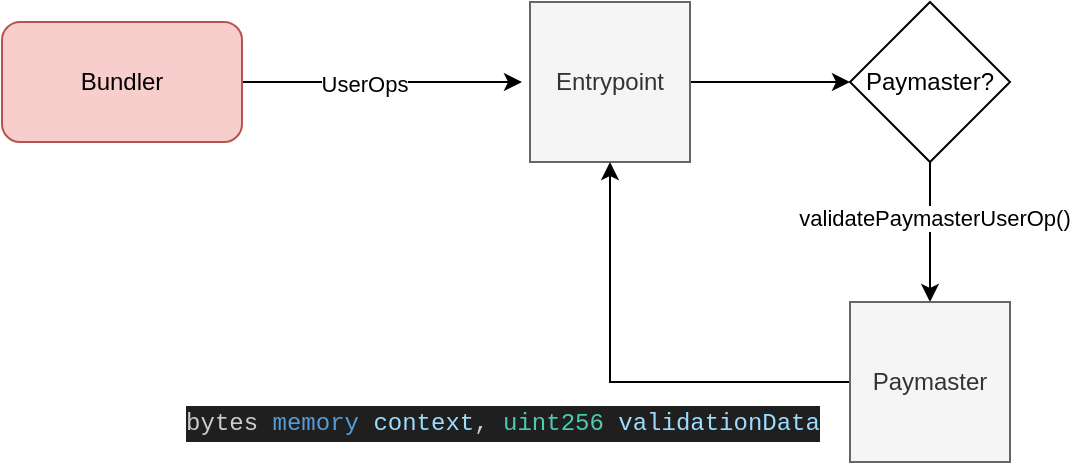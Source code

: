 <mxfile version="22.1.2" type="device">
  <diagram name="Page-1" id="kUBnyqZg6GTaymuyxGMD">
    <mxGraphModel dx="1306" dy="947" grid="1" gridSize="10" guides="1" tooltips="1" connect="1" arrows="1" fold="1" page="1" pageScale="1" pageWidth="827" pageHeight="1169" math="0" shadow="0">
      <root>
        <mxCell id="0" />
        <mxCell id="1" parent="0" />
        <mxCell id="qaeNC8w3N-k8zOhyHuET-1" value="" style="edgeStyle=orthogonalEdgeStyle;rounded=0;orthogonalLoop=1;jettySize=auto;html=1;" edge="1" parent="1" source="qaeNC8w3N-k8zOhyHuET-3">
          <mxGeometry relative="1" as="geometry">
            <mxPoint x="330" y="390" as="targetPoint" />
          </mxGeometry>
        </mxCell>
        <mxCell id="qaeNC8w3N-k8zOhyHuET-2" value="UserOps" style="edgeLabel;html=1;align=center;verticalAlign=middle;resizable=0;points=[];" vertex="1" connectable="0" parent="qaeNC8w3N-k8zOhyHuET-1">
          <mxGeometry x="0.15" y="2" relative="1" as="geometry">
            <mxPoint x="-20" y="2" as="offset" />
          </mxGeometry>
        </mxCell>
        <mxCell id="qaeNC8w3N-k8zOhyHuET-3" value="Bundler" style="rounded=1;whiteSpace=wrap;html=1;fillColor=#f8cecc;strokeColor=#b85450;" vertex="1" parent="1">
          <mxGeometry x="70" y="360" width="120" height="60" as="geometry" />
        </mxCell>
        <mxCell id="qaeNC8w3N-k8zOhyHuET-4" value="" style="edgeStyle=orthogonalEdgeStyle;rounded=0;orthogonalLoop=1;jettySize=auto;html=1;" edge="1" parent="1" source="qaeNC8w3N-k8zOhyHuET-5" target="qaeNC8w3N-k8zOhyHuET-10">
          <mxGeometry relative="1" as="geometry" />
        </mxCell>
        <mxCell id="qaeNC8w3N-k8zOhyHuET-5" value="Entrypoint" style="whiteSpace=wrap;html=1;aspect=fixed;fillColor=#f5f5f5;fontColor=#333333;strokeColor=#666666;" vertex="1" parent="1">
          <mxGeometry x="334" y="350" width="80" height="80" as="geometry" />
        </mxCell>
        <mxCell id="qaeNC8w3N-k8zOhyHuET-6" style="edgeStyle=orthogonalEdgeStyle;rounded=0;orthogonalLoop=1;jettySize=auto;html=1;entryX=0.5;entryY=0;entryDx=0;entryDy=0;" edge="1" parent="1" source="qaeNC8w3N-k8zOhyHuET-10" target="qaeNC8w3N-k8zOhyHuET-13">
          <mxGeometry relative="1" as="geometry" />
        </mxCell>
        <mxCell id="qaeNC8w3N-k8zOhyHuET-7" value="validatePaymasterUserOp()" style="edgeLabel;html=1;align=center;verticalAlign=middle;resizable=0;points=[];" vertex="1" connectable="0" parent="qaeNC8w3N-k8zOhyHuET-6">
          <mxGeometry x="-0.2" y="2" relative="1" as="geometry">
            <mxPoint as="offset" />
          </mxGeometry>
        </mxCell>
        <mxCell id="qaeNC8w3N-k8zOhyHuET-10" value="Paymaster?" style="rhombus;whiteSpace=wrap;html=1;" vertex="1" parent="1">
          <mxGeometry x="494" y="350" width="80" height="80" as="geometry" />
        </mxCell>
        <mxCell id="qaeNC8w3N-k8zOhyHuET-11" style="edgeStyle=orthogonalEdgeStyle;rounded=0;orthogonalLoop=1;jettySize=auto;html=1;entryX=0.5;entryY=1;entryDx=0;entryDy=0;" edge="1" parent="1" source="qaeNC8w3N-k8zOhyHuET-13" target="qaeNC8w3N-k8zOhyHuET-5">
          <mxGeometry relative="1" as="geometry" />
        </mxCell>
        <mxCell id="qaeNC8w3N-k8zOhyHuET-21" value="&lt;div style=&quot;color: rgb(204, 204, 204); background-color: rgb(31, 31, 31); font-family: Menlo, Monaco, &amp;quot;Courier New&amp;quot;, monospace; font-size: 12px; line-height: 18px;&quot;&gt;bytes &lt;span style=&quot;color: #569cd6;&quot;&gt;memory&lt;/span&gt; &lt;span style=&quot;color: #9cdcfe;&quot;&gt;context&lt;/span&gt;, &lt;span style=&quot;color: #4ec9b0;&quot;&gt;uint256&lt;/span&gt; &lt;span style=&quot;color: #9cdcfe;&quot;&gt;validationData&lt;/span&gt;&lt;/div&gt;" style="edgeLabel;html=1;align=center;verticalAlign=middle;resizable=0;points=[];" vertex="1" connectable="0" parent="qaeNC8w3N-k8zOhyHuET-11">
          <mxGeometry x="-0.07" relative="1" as="geometry">
            <mxPoint x="-67" y="20" as="offset" />
          </mxGeometry>
        </mxCell>
        <mxCell id="qaeNC8w3N-k8zOhyHuET-13" value="Paymaster" style="whiteSpace=wrap;html=1;aspect=fixed;fillColor=#f5f5f5;fontColor=#333333;strokeColor=#666666;" vertex="1" parent="1">
          <mxGeometry x="494" y="500" width="80" height="80" as="geometry" />
        </mxCell>
      </root>
    </mxGraphModel>
  </diagram>
</mxfile>
